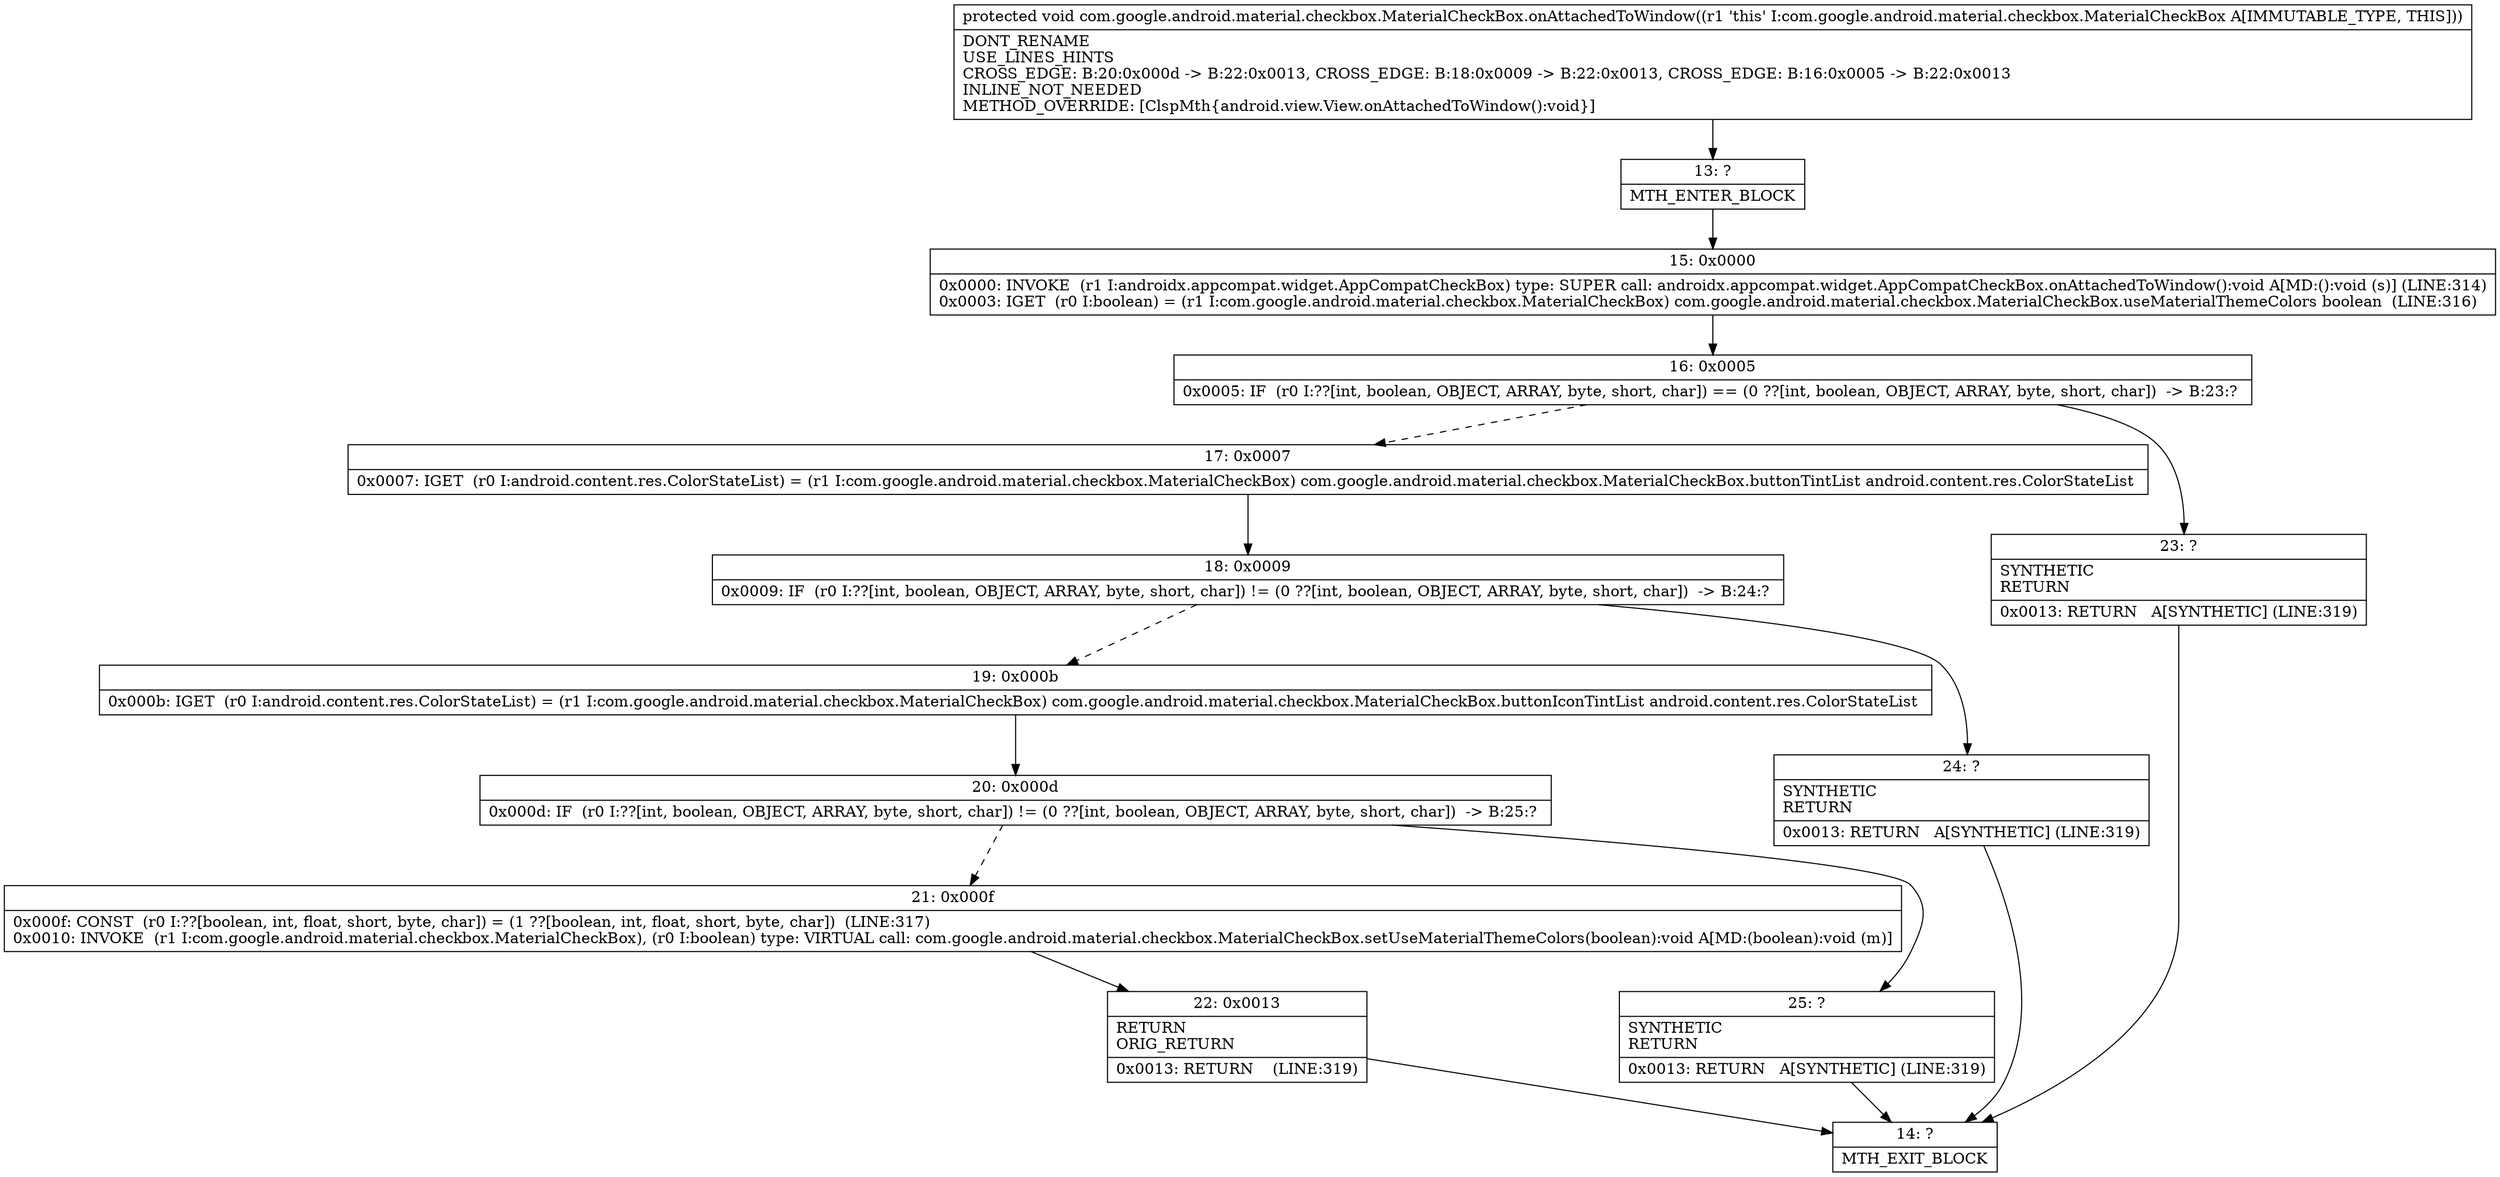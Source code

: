 digraph "CFG forcom.google.android.material.checkbox.MaterialCheckBox.onAttachedToWindow()V" {
Node_13 [shape=record,label="{13\:\ ?|MTH_ENTER_BLOCK\l}"];
Node_15 [shape=record,label="{15\:\ 0x0000|0x0000: INVOKE  (r1 I:androidx.appcompat.widget.AppCompatCheckBox) type: SUPER call: androidx.appcompat.widget.AppCompatCheckBox.onAttachedToWindow():void A[MD:():void (s)] (LINE:314)\l0x0003: IGET  (r0 I:boolean) = (r1 I:com.google.android.material.checkbox.MaterialCheckBox) com.google.android.material.checkbox.MaterialCheckBox.useMaterialThemeColors boolean  (LINE:316)\l}"];
Node_16 [shape=record,label="{16\:\ 0x0005|0x0005: IF  (r0 I:??[int, boolean, OBJECT, ARRAY, byte, short, char]) == (0 ??[int, boolean, OBJECT, ARRAY, byte, short, char])  \-\> B:23:? \l}"];
Node_17 [shape=record,label="{17\:\ 0x0007|0x0007: IGET  (r0 I:android.content.res.ColorStateList) = (r1 I:com.google.android.material.checkbox.MaterialCheckBox) com.google.android.material.checkbox.MaterialCheckBox.buttonTintList android.content.res.ColorStateList \l}"];
Node_18 [shape=record,label="{18\:\ 0x0009|0x0009: IF  (r0 I:??[int, boolean, OBJECT, ARRAY, byte, short, char]) != (0 ??[int, boolean, OBJECT, ARRAY, byte, short, char])  \-\> B:24:? \l}"];
Node_19 [shape=record,label="{19\:\ 0x000b|0x000b: IGET  (r0 I:android.content.res.ColorStateList) = (r1 I:com.google.android.material.checkbox.MaterialCheckBox) com.google.android.material.checkbox.MaterialCheckBox.buttonIconTintList android.content.res.ColorStateList \l}"];
Node_20 [shape=record,label="{20\:\ 0x000d|0x000d: IF  (r0 I:??[int, boolean, OBJECT, ARRAY, byte, short, char]) != (0 ??[int, boolean, OBJECT, ARRAY, byte, short, char])  \-\> B:25:? \l}"];
Node_21 [shape=record,label="{21\:\ 0x000f|0x000f: CONST  (r0 I:??[boolean, int, float, short, byte, char]) = (1 ??[boolean, int, float, short, byte, char])  (LINE:317)\l0x0010: INVOKE  (r1 I:com.google.android.material.checkbox.MaterialCheckBox), (r0 I:boolean) type: VIRTUAL call: com.google.android.material.checkbox.MaterialCheckBox.setUseMaterialThemeColors(boolean):void A[MD:(boolean):void (m)]\l}"];
Node_22 [shape=record,label="{22\:\ 0x0013|RETURN\lORIG_RETURN\l|0x0013: RETURN    (LINE:319)\l}"];
Node_14 [shape=record,label="{14\:\ ?|MTH_EXIT_BLOCK\l}"];
Node_25 [shape=record,label="{25\:\ ?|SYNTHETIC\lRETURN\l|0x0013: RETURN   A[SYNTHETIC] (LINE:319)\l}"];
Node_24 [shape=record,label="{24\:\ ?|SYNTHETIC\lRETURN\l|0x0013: RETURN   A[SYNTHETIC] (LINE:319)\l}"];
Node_23 [shape=record,label="{23\:\ ?|SYNTHETIC\lRETURN\l|0x0013: RETURN   A[SYNTHETIC] (LINE:319)\l}"];
MethodNode[shape=record,label="{protected void com.google.android.material.checkbox.MaterialCheckBox.onAttachedToWindow((r1 'this' I:com.google.android.material.checkbox.MaterialCheckBox A[IMMUTABLE_TYPE, THIS]))  | DONT_RENAME\lUSE_LINES_HINTS\lCROSS_EDGE: B:20:0x000d \-\> B:22:0x0013, CROSS_EDGE: B:18:0x0009 \-\> B:22:0x0013, CROSS_EDGE: B:16:0x0005 \-\> B:22:0x0013\lINLINE_NOT_NEEDED\lMETHOD_OVERRIDE: [ClspMth\{android.view.View.onAttachedToWindow():void\}]\l}"];
MethodNode -> Node_13;Node_13 -> Node_15;
Node_15 -> Node_16;
Node_16 -> Node_17[style=dashed];
Node_16 -> Node_23;
Node_17 -> Node_18;
Node_18 -> Node_19[style=dashed];
Node_18 -> Node_24;
Node_19 -> Node_20;
Node_20 -> Node_21[style=dashed];
Node_20 -> Node_25;
Node_21 -> Node_22;
Node_22 -> Node_14;
Node_25 -> Node_14;
Node_24 -> Node_14;
Node_23 -> Node_14;
}


